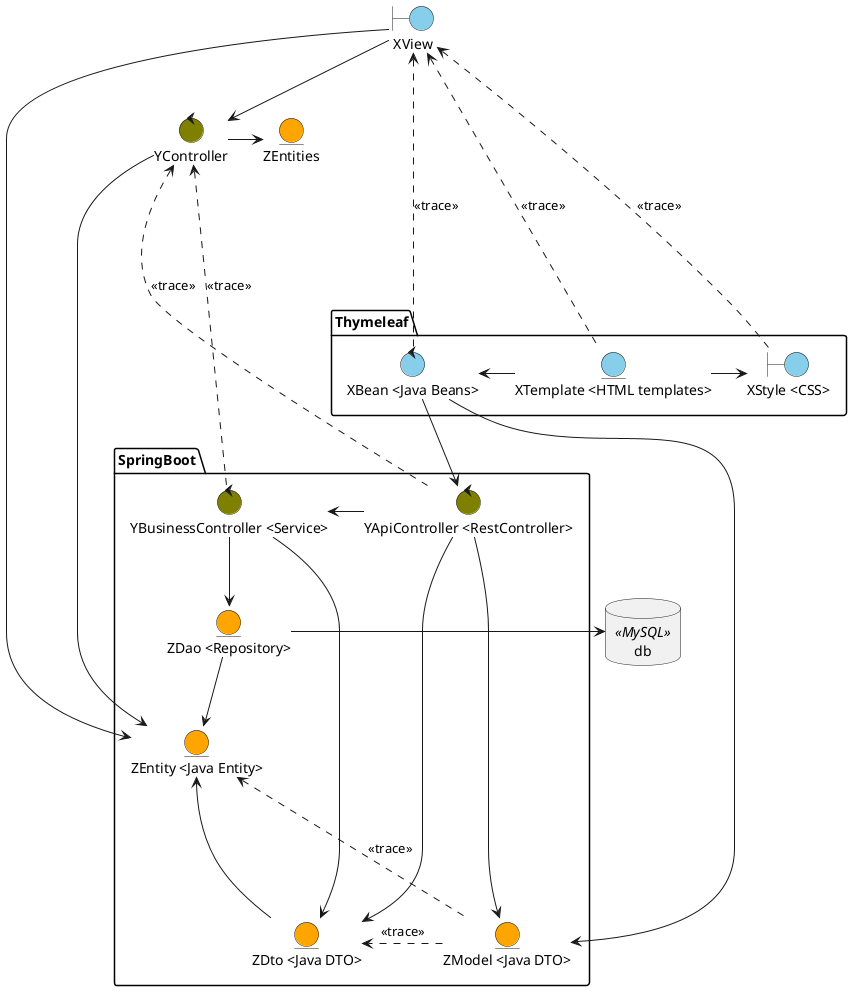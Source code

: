 @startuml
'left to right direction

boundary XView #skyblue
control YController #olive
entity ZEntities #orange


package Thymeleaf {
  entity "XTemplate <HTML templates>" as template #skyblue
  boundary "XStyle <CSS>" as css #skyblue
  control "XBean <Java Beans>" as javaBean #skyblue
}

package SpringBoot {

'  control "YResource <API REST>  HAY QUE BORRARLO" as apiRest #olive
  control "YApiController <RestController>" as apiController #olive
  control "YBusinessController <Service>" as service  #olive

  entity "ZModel <Java DTO>" as zModel #orange
  entity "ZDto <Java DTO>" as zDto #orange
  entity "ZDao <Repository>" as zDao #orange
  entity "ZEntity <Java Entity>" as zEntity #orange
}

database db <<MySQL>>

javaBean --> apiController
XView --right---> YController
YController ---right--> ZEntities

zDao -right--> db

apiController --> zModel

css <-left- template
template -right-> javaBean


XView <.... template : <<trace>>
XView <.... css : <<trace>>
XView <.... javaBean : <<trace>>



YController <.... apiController : <<trace>>
YController <.... service : <<trace>>

apiController -right--> service



XView -down-> zEntity
YController -> zEntity

zModel ..up.> zEntity : <<trace>>
zModel ..right.> zDto: <<trace>>
zEntity <-- zDto
zDao --> zEntity
service --> zDto

apiController --down-> zDto
service --> zDao
javaBean --> zModel

@enduml
